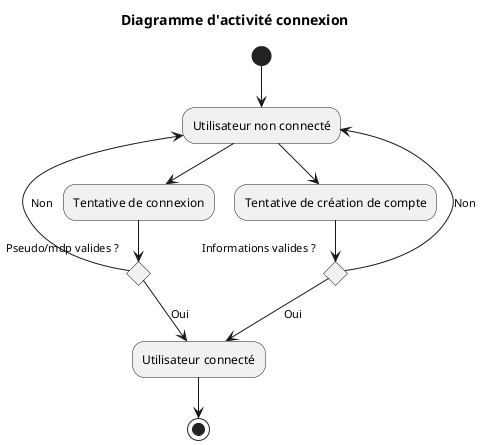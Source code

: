 @startuml Diagramme d'activité

title Diagramme d'activité connexion

(*) -down-> "Utilisateur non connecté"

"Utilisateur non connecté" --> "Tentative de connexion"

if "Pseudo/mdp valides ?" then
  -down->[Oui] "Utilisateur connecté"
else
  -->[Non] "Utilisateur non connecté"
endif

"Utilisateur non connecté" -down-> "Tentative de création de compte"

if "Informations valides ?" then
  -down->[Oui] "Utilisateur connecté"
else
  -->[Non] "Utilisateur non connecté"
endif

"Utilisateur connecté" -->(*)
